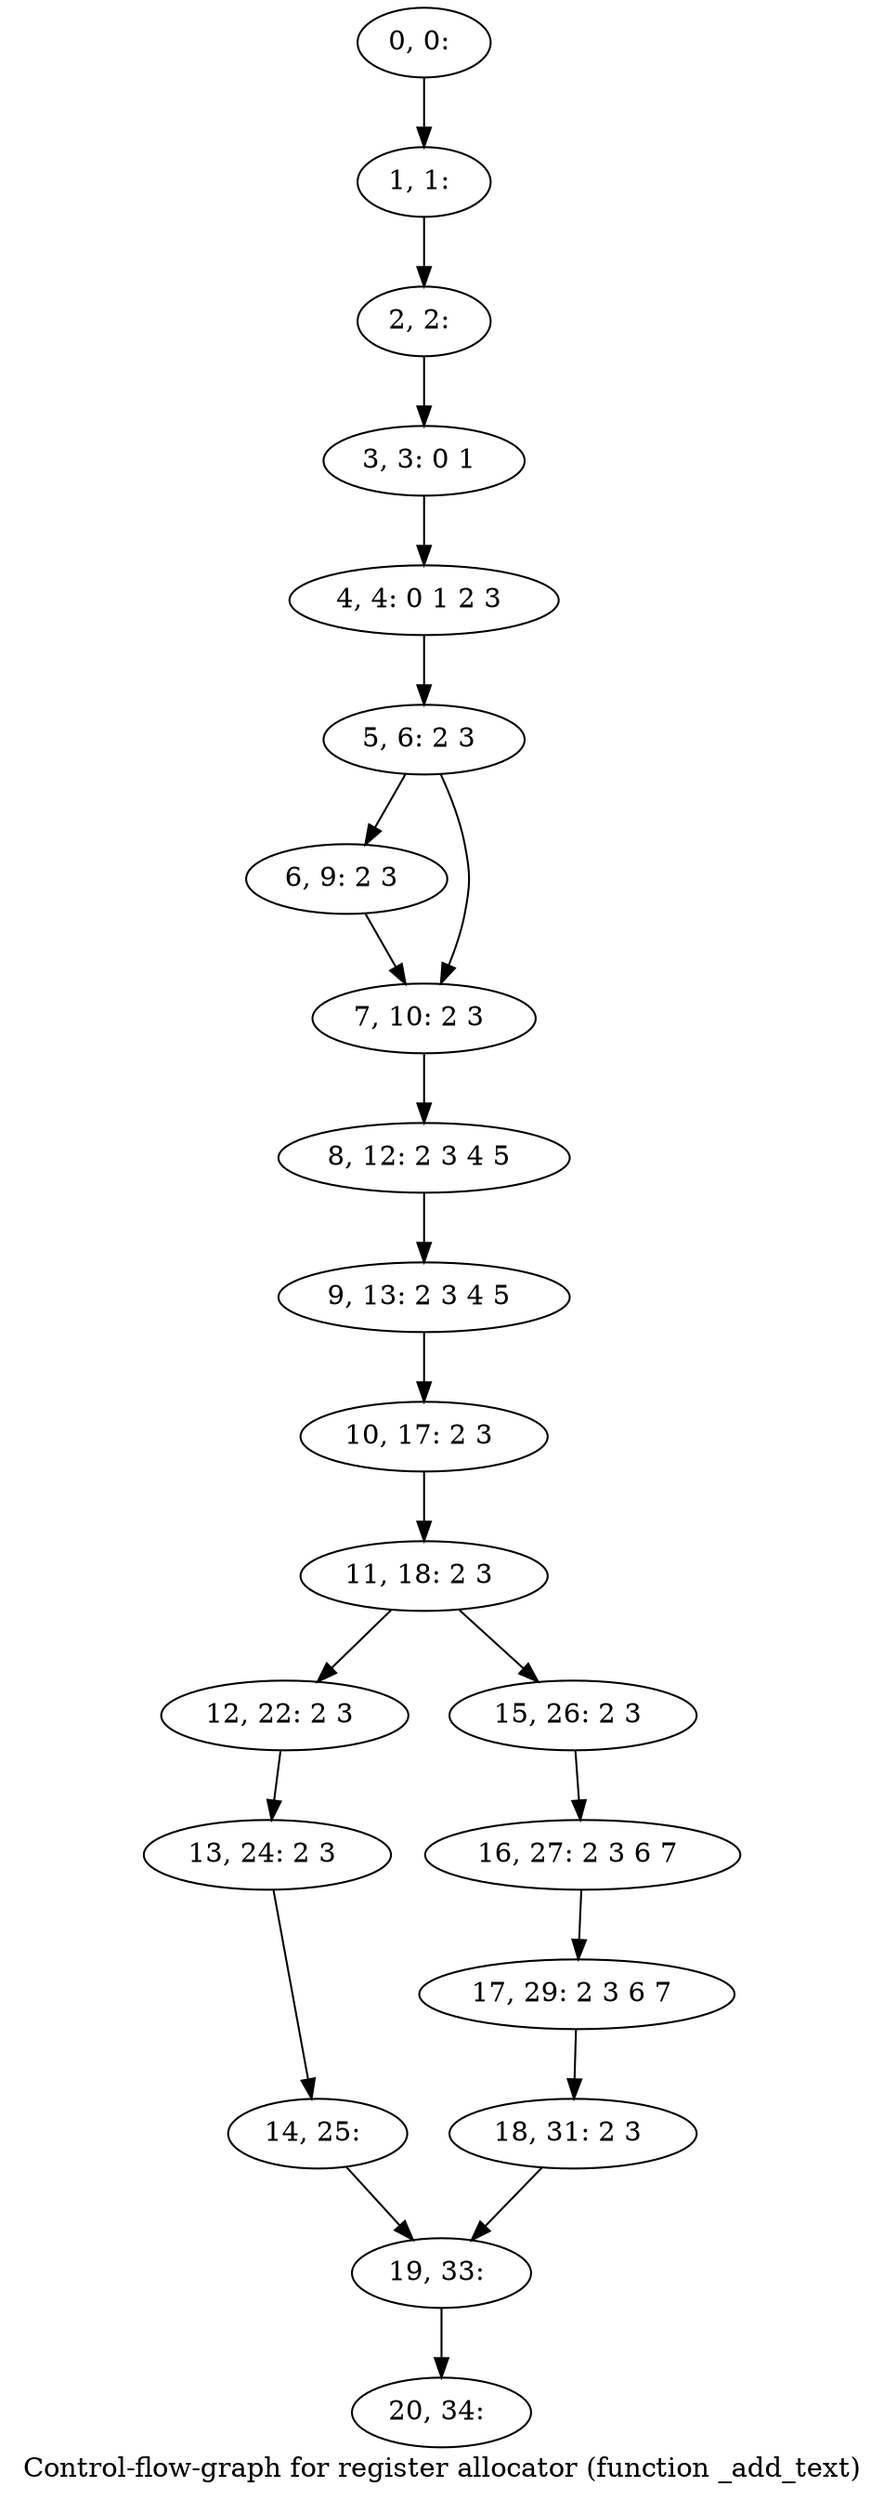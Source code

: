 digraph G {
graph [label="Control-flow-graph for register allocator (function _add_text)"]
0[label="0, 0: "];
1[label="1, 1: "];
2[label="2, 2: "];
3[label="3, 3: 0 1 "];
4[label="4, 4: 0 1 2 3 "];
5[label="5, 6: 2 3 "];
6[label="6, 9: 2 3 "];
7[label="7, 10: 2 3 "];
8[label="8, 12: 2 3 4 5 "];
9[label="9, 13: 2 3 4 5 "];
10[label="10, 17: 2 3 "];
11[label="11, 18: 2 3 "];
12[label="12, 22: 2 3 "];
13[label="13, 24: 2 3 "];
14[label="14, 25: "];
15[label="15, 26: 2 3 "];
16[label="16, 27: 2 3 6 7 "];
17[label="17, 29: 2 3 6 7 "];
18[label="18, 31: 2 3 "];
19[label="19, 33: "];
20[label="20, 34: "];
0->1 ;
1->2 ;
2->3 ;
3->4 ;
4->5 ;
5->6 ;
5->7 ;
6->7 ;
7->8 ;
8->9 ;
9->10 ;
10->11 ;
11->12 ;
11->15 ;
12->13 ;
13->14 ;
14->19 ;
15->16 ;
16->17 ;
17->18 ;
18->19 ;
19->20 ;
}
